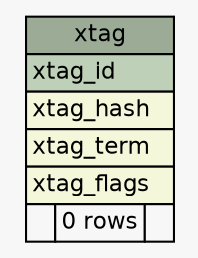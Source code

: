 // dot 2.26.3 on Linux 3.2.0-4-686-pae
// SchemaSpy rev 590
digraph "xtag" {
  graph [
    rankdir="RL"
    bgcolor="#f7f7f7"
    nodesep="0.18"
    ranksep="0.46"
    fontname="Helvetica"
    fontsize="11"
  ];
  node [
    fontname="Helvetica"
    fontsize="11"
    shape="plaintext"
  ];
  edge [
    arrowsize="0.8"
  ];
  "xtag" [
    label=<
    <TABLE BORDER="0" CELLBORDER="1" CELLSPACING="0" BGCOLOR="#ffffff">
      <TR><TD COLSPAN="3" BGCOLOR="#9bab96" ALIGN="CENTER">xtag</TD></TR>
      <TR><TD PORT="xtag_id" COLSPAN="3" BGCOLOR="#bed1b8" ALIGN="LEFT">xtag_id</TD></TR>
      <TR><TD PORT="xtag_hash" COLSPAN="3" BGCOLOR="#f4f7da" ALIGN="LEFT">xtag_hash</TD></TR>
      <TR><TD PORT="xtag_term" COLSPAN="3" BGCOLOR="#f4f7da" ALIGN="LEFT">xtag_term</TD></TR>
      <TR><TD PORT="xtag_flags" COLSPAN="3" BGCOLOR="#f4f7da" ALIGN="LEFT">xtag_flags</TD></TR>
      <TR><TD ALIGN="LEFT" BGCOLOR="#f7f7f7">  </TD><TD ALIGN="RIGHT" BGCOLOR="#f7f7f7">0 rows</TD><TD ALIGN="RIGHT" BGCOLOR="#f7f7f7">  </TD></TR>
    </TABLE>>
    URL="tables/xtag.html"
    tooltip="xtag"
  ];
}
